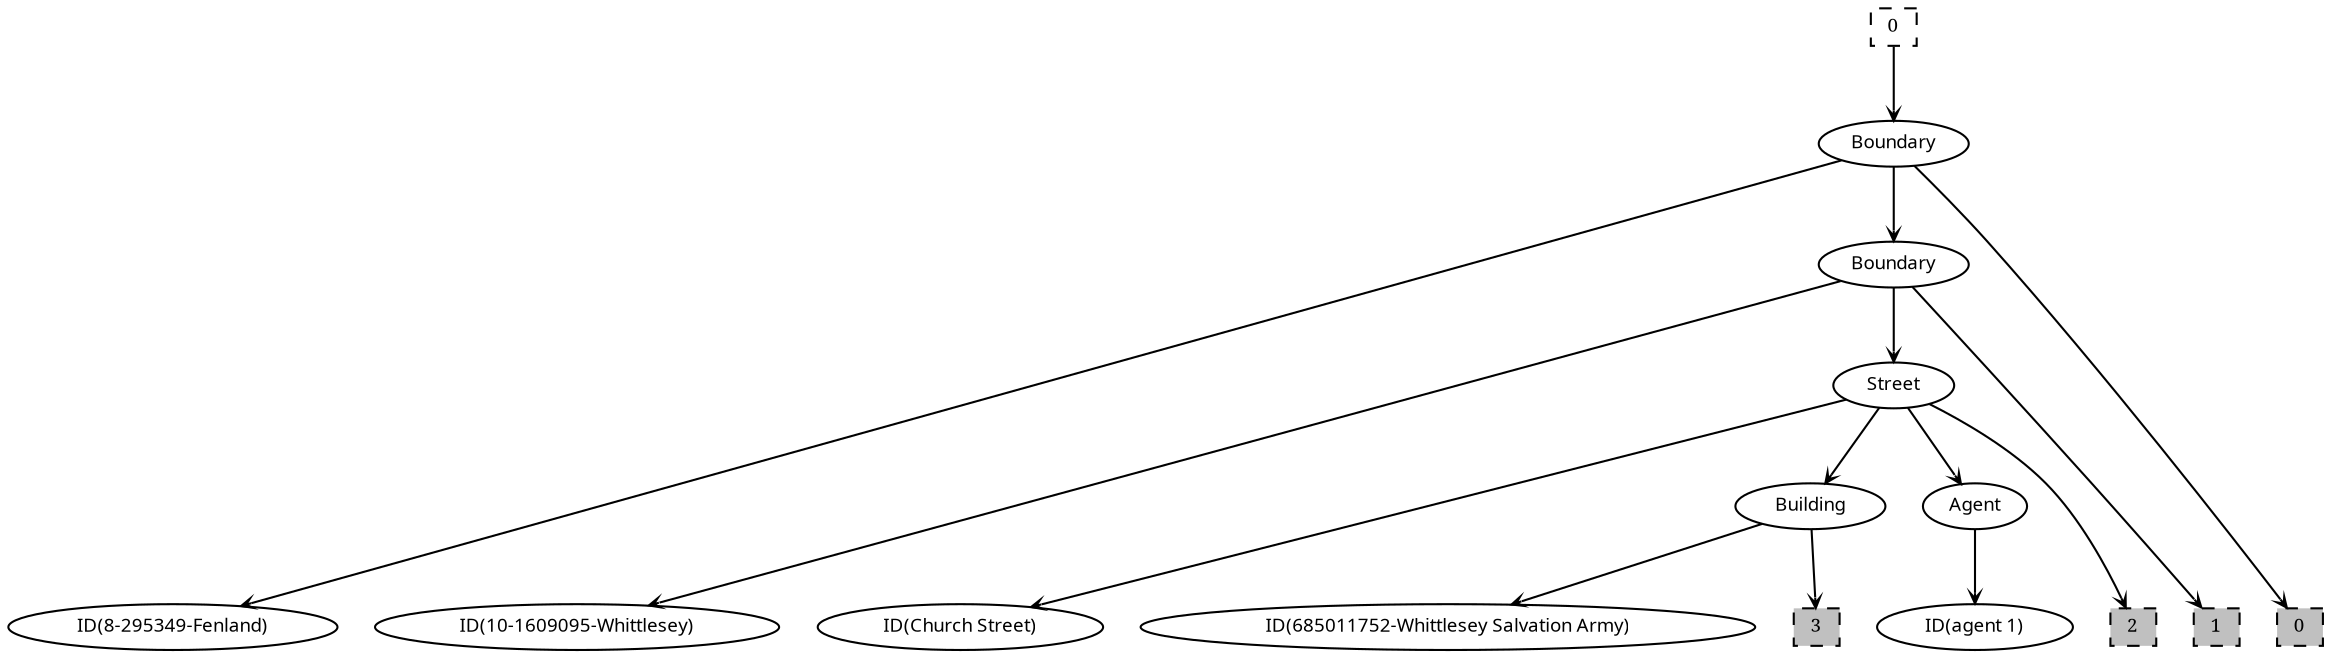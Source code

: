 digraph "b" {
newrank = true;
stylesheet = "style.css";
r0 [ label="0", style="dashed", shape=box, width=.28, height=.18, fontname="serif", fontsize=9.0 ];
{ rank=source; r0 };
v0 [ label="Boundary", shape=ellipse, id="v0_Boundary" fontname="sans-serif", fontsize=9.0,fixedsize=true, width=1.000000, height=.30 ];
v1 [ label="ID(8-295349-Fenland)", shape=ellipse, id="v1_ID(8-295349-Fenland)" fontname="sans-serif", fontsize=9.0,fixedsize=true, width=2.200000, height=.30 ];
v2 [ label="Boundary", shape=ellipse, id="v2_Boundary" fontname="sans-serif", fontsize=9.0,fixedsize=true, width=1.000000, height=.30 ];
v3 [ label="ID(10-1609095-Whittlesey)", shape=ellipse, id="v3_ID(10-1609095-Whittlesey)" fontname="sans-serif", fontsize=9.0,fixedsize=true, width=2.700000, height=.30 ];
v4 [ label="Street", shape=ellipse, id="v4_Street" fontname="sans-serif", fontsize=9.0,fixedsize=true, width=0.800000, height=.30 ];
v5 [ label="ID(Church Street)", shape=ellipse, id="v5_ID(Church Street)" fontname="sans-serif", fontsize=9.0,fixedsize=true, width=1.900000, height=.30 ];
v6 [ label="Building", shape=ellipse, id="v6_Building" fontname="sans-serif", fontsize=9.0,fixedsize=true, width=1.000000, height=.30 ];
v7 [ label="ID(685011752-Whittlesey Salvation Army)", shape=ellipse, id="v7_ID(685011752-Whittlesey Salvation Army)" fontname="sans-serif", fontsize=9.0,fixedsize=true, width=4.100000, height=.30 ];
v8 [ label="Agent", shape=ellipse, id="v8_Agent" fontname="sans-serif", fontsize=9.0,fixedsize=true, width=0.700000, height=.30 ];
v9 [ label="ID(agent 1)", shape=ellipse, id="v9_ID(agent 1)" fontname="sans-serif", fontsize=9.0,fixedsize=true, width=1.300000, height=.30 ];
s0 [ label="0", style="filled,dashed", fillcolor="gray", shape=box, width=.28, height=.18, fontname="serif", fontsize=9.0 ];
s1 [ label="1", style="filled,dashed", fillcolor="gray", shape=box, width=.28, height=.18, fontname="serif", fontsize=9.0 ];
s2 [ label="2", style="filled,dashed", fillcolor="gray", shape=box, width=.28, height=.18, fontname="serif", fontsize=9.0 ];
s3 [ label="3", style="filled,dashed", fillcolor="gray", shape=box, width=.28, height=.18, fontname="serif", fontsize=9.0 ];
{ rank=same; v0 };
{ rank=same; v2 };
{ rank=same; v4 };
{ rank=same; v8; v6 };
{ rank=same; v9; v7; v5; v3; v1 };
{ rank=sink; s0; s1; s2; s3 };
r0 -> v0 [ arrowhead="vee", arrowsize=0.5 ];
v0 -> v1 [ arrowhead="vee", arrowsize=0.5 ];
v0 -> v2 [ arrowhead="vee", arrowsize=0.5 ];
v2 -> v3 [ arrowhead="vee", arrowsize=0.5 ];
v2 -> v4 [ arrowhead="vee", arrowsize=0.5 ];
v4 -> v5 [ arrowhead="vee", arrowsize=0.5 ];
v4 -> v6 [ arrowhead="vee", arrowsize=0.5 ];
v4 -> v8 [ arrowhead="vee", arrowsize=0.5 ];
v6 -> v7 [ arrowhead="vee", arrowsize=0.5 ];
v8 -> v9 [ arrowhead="vee", arrowsize=0.5 ];
v0 -> s0 [ arrowhead="vee", arrowsize=0.5 ];
v2 -> s1 [ arrowhead="vee", arrowsize=0.5 ];
v4 -> s2 [ arrowhead="vee", arrowsize=0.5 ];
v6 -> s3 [ arrowhead="vee", arrowsize=0.5 ];
edge [ color=green, arrowhead=none, arrowtail=none, arrowsize=0.3 ];
}